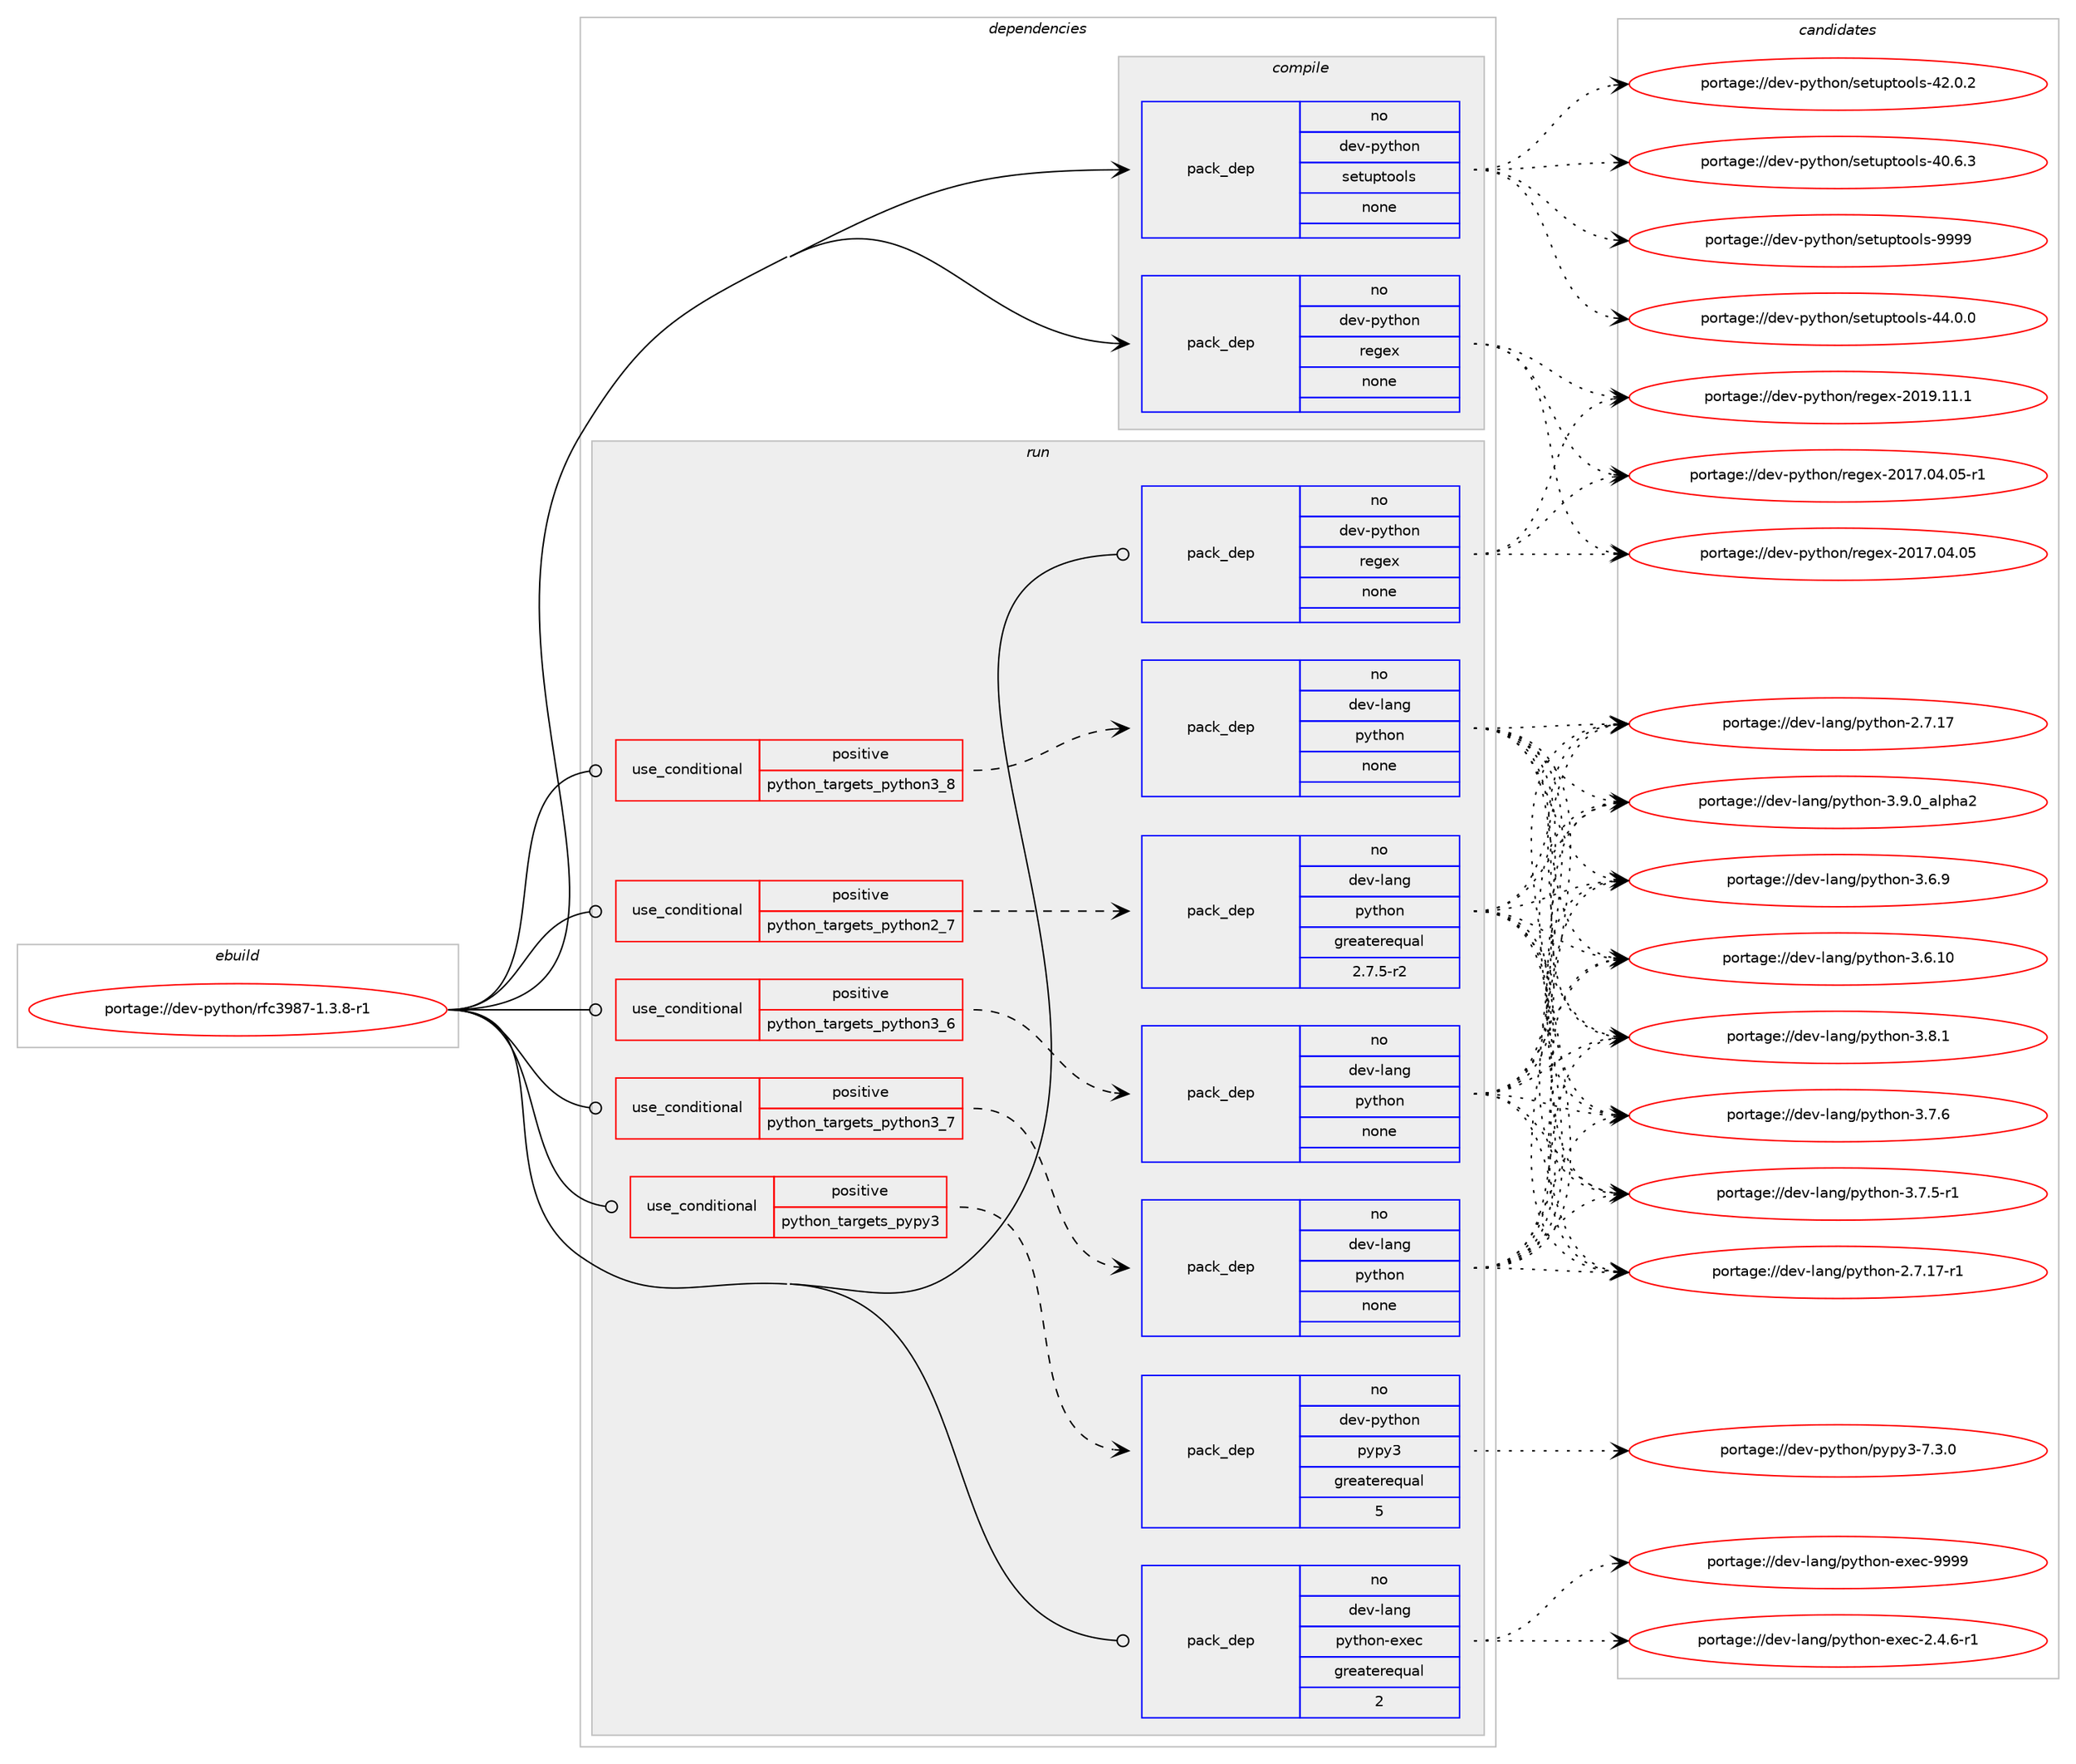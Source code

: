 digraph prolog {

# *************
# Graph options
# *************

newrank=true;
concentrate=true;
compound=true;
graph [rankdir=LR,fontname=Helvetica,fontsize=10,ranksep=1.5];#, ranksep=2.5, nodesep=0.2];
edge  [arrowhead=vee];
node  [fontname=Helvetica,fontsize=10];

# **********
# The ebuild
# **********

subgraph cluster_leftcol {
color=gray;
label=<<i>ebuild</i>>;
id [label="portage://dev-python/rfc3987-1.3.8-r1", color=red, width=4, href="../dev-python/rfc3987-1.3.8-r1.svg"];
}

# ****************
# The dependencies
# ****************

subgraph cluster_midcol {
color=gray;
label=<<i>dependencies</i>>;
subgraph cluster_compile {
fillcolor="#eeeeee";
style=filled;
label=<<i>compile</i>>;
subgraph pack316210 {
dependency427665 [label=<<TABLE BORDER="0" CELLBORDER="1" CELLSPACING="0" CELLPADDING="4" WIDTH="220"><TR><TD ROWSPAN="6" CELLPADDING="30">pack_dep</TD></TR><TR><TD WIDTH="110">no</TD></TR><TR><TD>dev-python</TD></TR><TR><TD>regex</TD></TR><TR><TD>none</TD></TR><TR><TD></TD></TR></TABLE>>, shape=none, color=blue];
}
id:e -> dependency427665:w [weight=20,style="solid",arrowhead="vee"];
subgraph pack316211 {
dependency427666 [label=<<TABLE BORDER="0" CELLBORDER="1" CELLSPACING="0" CELLPADDING="4" WIDTH="220"><TR><TD ROWSPAN="6" CELLPADDING="30">pack_dep</TD></TR><TR><TD WIDTH="110">no</TD></TR><TR><TD>dev-python</TD></TR><TR><TD>setuptools</TD></TR><TR><TD>none</TD></TR><TR><TD></TD></TR></TABLE>>, shape=none, color=blue];
}
id:e -> dependency427666:w [weight=20,style="solid",arrowhead="vee"];
}
subgraph cluster_compileandrun {
fillcolor="#eeeeee";
style=filled;
label=<<i>compile and run</i>>;
}
subgraph cluster_run {
fillcolor="#eeeeee";
style=filled;
label=<<i>run</i>>;
subgraph cond106557 {
dependency427667 [label=<<TABLE BORDER="0" CELLBORDER="1" CELLSPACING="0" CELLPADDING="4"><TR><TD ROWSPAN="3" CELLPADDING="10">use_conditional</TD></TR><TR><TD>positive</TD></TR><TR><TD>python_targets_pypy3</TD></TR></TABLE>>, shape=none, color=red];
subgraph pack316212 {
dependency427668 [label=<<TABLE BORDER="0" CELLBORDER="1" CELLSPACING="0" CELLPADDING="4" WIDTH="220"><TR><TD ROWSPAN="6" CELLPADDING="30">pack_dep</TD></TR><TR><TD WIDTH="110">no</TD></TR><TR><TD>dev-python</TD></TR><TR><TD>pypy3</TD></TR><TR><TD>greaterequal</TD></TR><TR><TD>5</TD></TR></TABLE>>, shape=none, color=blue];
}
dependency427667:e -> dependency427668:w [weight=20,style="dashed",arrowhead="vee"];
}
id:e -> dependency427667:w [weight=20,style="solid",arrowhead="odot"];
subgraph cond106558 {
dependency427669 [label=<<TABLE BORDER="0" CELLBORDER="1" CELLSPACING="0" CELLPADDING="4"><TR><TD ROWSPAN="3" CELLPADDING="10">use_conditional</TD></TR><TR><TD>positive</TD></TR><TR><TD>python_targets_python2_7</TD></TR></TABLE>>, shape=none, color=red];
subgraph pack316213 {
dependency427670 [label=<<TABLE BORDER="0" CELLBORDER="1" CELLSPACING="0" CELLPADDING="4" WIDTH="220"><TR><TD ROWSPAN="6" CELLPADDING="30">pack_dep</TD></TR><TR><TD WIDTH="110">no</TD></TR><TR><TD>dev-lang</TD></TR><TR><TD>python</TD></TR><TR><TD>greaterequal</TD></TR><TR><TD>2.7.5-r2</TD></TR></TABLE>>, shape=none, color=blue];
}
dependency427669:e -> dependency427670:w [weight=20,style="dashed",arrowhead="vee"];
}
id:e -> dependency427669:w [weight=20,style="solid",arrowhead="odot"];
subgraph cond106559 {
dependency427671 [label=<<TABLE BORDER="0" CELLBORDER="1" CELLSPACING="0" CELLPADDING="4"><TR><TD ROWSPAN="3" CELLPADDING="10">use_conditional</TD></TR><TR><TD>positive</TD></TR><TR><TD>python_targets_python3_6</TD></TR></TABLE>>, shape=none, color=red];
subgraph pack316214 {
dependency427672 [label=<<TABLE BORDER="0" CELLBORDER="1" CELLSPACING="0" CELLPADDING="4" WIDTH="220"><TR><TD ROWSPAN="6" CELLPADDING="30">pack_dep</TD></TR><TR><TD WIDTH="110">no</TD></TR><TR><TD>dev-lang</TD></TR><TR><TD>python</TD></TR><TR><TD>none</TD></TR><TR><TD></TD></TR></TABLE>>, shape=none, color=blue];
}
dependency427671:e -> dependency427672:w [weight=20,style="dashed",arrowhead="vee"];
}
id:e -> dependency427671:w [weight=20,style="solid",arrowhead="odot"];
subgraph cond106560 {
dependency427673 [label=<<TABLE BORDER="0" CELLBORDER="1" CELLSPACING="0" CELLPADDING="4"><TR><TD ROWSPAN="3" CELLPADDING="10">use_conditional</TD></TR><TR><TD>positive</TD></TR><TR><TD>python_targets_python3_7</TD></TR></TABLE>>, shape=none, color=red];
subgraph pack316215 {
dependency427674 [label=<<TABLE BORDER="0" CELLBORDER="1" CELLSPACING="0" CELLPADDING="4" WIDTH="220"><TR><TD ROWSPAN="6" CELLPADDING="30">pack_dep</TD></TR><TR><TD WIDTH="110">no</TD></TR><TR><TD>dev-lang</TD></TR><TR><TD>python</TD></TR><TR><TD>none</TD></TR><TR><TD></TD></TR></TABLE>>, shape=none, color=blue];
}
dependency427673:e -> dependency427674:w [weight=20,style="dashed",arrowhead="vee"];
}
id:e -> dependency427673:w [weight=20,style="solid",arrowhead="odot"];
subgraph cond106561 {
dependency427675 [label=<<TABLE BORDER="0" CELLBORDER="1" CELLSPACING="0" CELLPADDING="4"><TR><TD ROWSPAN="3" CELLPADDING="10">use_conditional</TD></TR><TR><TD>positive</TD></TR><TR><TD>python_targets_python3_8</TD></TR></TABLE>>, shape=none, color=red];
subgraph pack316216 {
dependency427676 [label=<<TABLE BORDER="0" CELLBORDER="1" CELLSPACING="0" CELLPADDING="4" WIDTH="220"><TR><TD ROWSPAN="6" CELLPADDING="30">pack_dep</TD></TR><TR><TD WIDTH="110">no</TD></TR><TR><TD>dev-lang</TD></TR><TR><TD>python</TD></TR><TR><TD>none</TD></TR><TR><TD></TD></TR></TABLE>>, shape=none, color=blue];
}
dependency427675:e -> dependency427676:w [weight=20,style="dashed",arrowhead="vee"];
}
id:e -> dependency427675:w [weight=20,style="solid",arrowhead="odot"];
subgraph pack316217 {
dependency427677 [label=<<TABLE BORDER="0" CELLBORDER="1" CELLSPACING="0" CELLPADDING="4" WIDTH="220"><TR><TD ROWSPAN="6" CELLPADDING="30">pack_dep</TD></TR><TR><TD WIDTH="110">no</TD></TR><TR><TD>dev-lang</TD></TR><TR><TD>python-exec</TD></TR><TR><TD>greaterequal</TD></TR><TR><TD>2</TD></TR></TABLE>>, shape=none, color=blue];
}
id:e -> dependency427677:w [weight=20,style="solid",arrowhead="odot"];
subgraph pack316218 {
dependency427678 [label=<<TABLE BORDER="0" CELLBORDER="1" CELLSPACING="0" CELLPADDING="4" WIDTH="220"><TR><TD ROWSPAN="6" CELLPADDING="30">pack_dep</TD></TR><TR><TD WIDTH="110">no</TD></TR><TR><TD>dev-python</TD></TR><TR><TD>regex</TD></TR><TR><TD>none</TD></TR><TR><TD></TD></TR></TABLE>>, shape=none, color=blue];
}
id:e -> dependency427678:w [weight=20,style="solid",arrowhead="odot"];
}
}

# **************
# The candidates
# **************

subgraph cluster_choices {
rank=same;
color=gray;
label=<<i>candidates</i>>;

subgraph choice316210 {
color=black;
nodesep=1;
choice100101118451121211161041111104711410110310112045504849574649494649 [label="portage://dev-python/regex-2019.11.1", color=red, width=4,href="../dev-python/regex-2019.11.1.svg"];
choice100101118451121211161041111104711410110310112045504849554648524648534511449 [label="portage://dev-python/regex-2017.04.05-r1", color=red, width=4,href="../dev-python/regex-2017.04.05-r1.svg"];
choice10010111845112121116104111110471141011031011204550484955464852464853 [label="portage://dev-python/regex-2017.04.05", color=red, width=4,href="../dev-python/regex-2017.04.05.svg"];
dependency427665:e -> choice100101118451121211161041111104711410110310112045504849574649494649:w [style=dotted,weight="100"];
dependency427665:e -> choice100101118451121211161041111104711410110310112045504849554648524648534511449:w [style=dotted,weight="100"];
dependency427665:e -> choice10010111845112121116104111110471141011031011204550484955464852464853:w [style=dotted,weight="100"];
}
subgraph choice316211 {
color=black;
nodesep=1;
choice10010111845112121116104111110471151011161171121161111111081154557575757 [label="portage://dev-python/setuptools-9999", color=red, width=4,href="../dev-python/setuptools-9999.svg"];
choice100101118451121211161041111104711510111611711211611111110811545525246484648 [label="portage://dev-python/setuptools-44.0.0", color=red, width=4,href="../dev-python/setuptools-44.0.0.svg"];
choice100101118451121211161041111104711510111611711211611111110811545525046484650 [label="portage://dev-python/setuptools-42.0.2", color=red, width=4,href="../dev-python/setuptools-42.0.2.svg"];
choice100101118451121211161041111104711510111611711211611111110811545524846544651 [label="portage://dev-python/setuptools-40.6.3", color=red, width=4,href="../dev-python/setuptools-40.6.3.svg"];
dependency427666:e -> choice10010111845112121116104111110471151011161171121161111111081154557575757:w [style=dotted,weight="100"];
dependency427666:e -> choice100101118451121211161041111104711510111611711211611111110811545525246484648:w [style=dotted,weight="100"];
dependency427666:e -> choice100101118451121211161041111104711510111611711211611111110811545525046484650:w [style=dotted,weight="100"];
dependency427666:e -> choice100101118451121211161041111104711510111611711211611111110811545524846544651:w [style=dotted,weight="100"];
}
subgraph choice316212 {
color=black;
nodesep=1;
choice100101118451121211161041111104711212111212151455546514648 [label="portage://dev-python/pypy3-7.3.0", color=red, width=4,href="../dev-python/pypy3-7.3.0.svg"];
dependency427668:e -> choice100101118451121211161041111104711212111212151455546514648:w [style=dotted,weight="100"];
}
subgraph choice316213 {
color=black;
nodesep=1;
choice10010111845108971101034711212111610411111045514657464895971081121049750 [label="portage://dev-lang/python-3.9.0_alpha2", color=red, width=4,href="../dev-lang/python-3.9.0_alpha2.svg"];
choice100101118451089711010347112121116104111110455146564649 [label="portage://dev-lang/python-3.8.1", color=red, width=4,href="../dev-lang/python-3.8.1.svg"];
choice100101118451089711010347112121116104111110455146554654 [label="portage://dev-lang/python-3.7.6", color=red, width=4,href="../dev-lang/python-3.7.6.svg"];
choice1001011184510897110103471121211161041111104551465546534511449 [label="portage://dev-lang/python-3.7.5-r1", color=red, width=4,href="../dev-lang/python-3.7.5-r1.svg"];
choice100101118451089711010347112121116104111110455146544657 [label="portage://dev-lang/python-3.6.9", color=red, width=4,href="../dev-lang/python-3.6.9.svg"];
choice10010111845108971101034711212111610411111045514654464948 [label="portage://dev-lang/python-3.6.10", color=red, width=4,href="../dev-lang/python-3.6.10.svg"];
choice100101118451089711010347112121116104111110455046554649554511449 [label="portage://dev-lang/python-2.7.17-r1", color=red, width=4,href="../dev-lang/python-2.7.17-r1.svg"];
choice10010111845108971101034711212111610411111045504655464955 [label="portage://dev-lang/python-2.7.17", color=red, width=4,href="../dev-lang/python-2.7.17.svg"];
dependency427670:e -> choice10010111845108971101034711212111610411111045514657464895971081121049750:w [style=dotted,weight="100"];
dependency427670:e -> choice100101118451089711010347112121116104111110455146564649:w [style=dotted,weight="100"];
dependency427670:e -> choice100101118451089711010347112121116104111110455146554654:w [style=dotted,weight="100"];
dependency427670:e -> choice1001011184510897110103471121211161041111104551465546534511449:w [style=dotted,weight="100"];
dependency427670:e -> choice100101118451089711010347112121116104111110455146544657:w [style=dotted,weight="100"];
dependency427670:e -> choice10010111845108971101034711212111610411111045514654464948:w [style=dotted,weight="100"];
dependency427670:e -> choice100101118451089711010347112121116104111110455046554649554511449:w [style=dotted,weight="100"];
dependency427670:e -> choice10010111845108971101034711212111610411111045504655464955:w [style=dotted,weight="100"];
}
subgraph choice316214 {
color=black;
nodesep=1;
choice10010111845108971101034711212111610411111045514657464895971081121049750 [label="portage://dev-lang/python-3.9.0_alpha2", color=red, width=4,href="../dev-lang/python-3.9.0_alpha2.svg"];
choice100101118451089711010347112121116104111110455146564649 [label="portage://dev-lang/python-3.8.1", color=red, width=4,href="../dev-lang/python-3.8.1.svg"];
choice100101118451089711010347112121116104111110455146554654 [label="portage://dev-lang/python-3.7.6", color=red, width=4,href="../dev-lang/python-3.7.6.svg"];
choice1001011184510897110103471121211161041111104551465546534511449 [label="portage://dev-lang/python-3.7.5-r1", color=red, width=4,href="../dev-lang/python-3.7.5-r1.svg"];
choice100101118451089711010347112121116104111110455146544657 [label="portage://dev-lang/python-3.6.9", color=red, width=4,href="../dev-lang/python-3.6.9.svg"];
choice10010111845108971101034711212111610411111045514654464948 [label="portage://dev-lang/python-3.6.10", color=red, width=4,href="../dev-lang/python-3.6.10.svg"];
choice100101118451089711010347112121116104111110455046554649554511449 [label="portage://dev-lang/python-2.7.17-r1", color=red, width=4,href="../dev-lang/python-2.7.17-r1.svg"];
choice10010111845108971101034711212111610411111045504655464955 [label="portage://dev-lang/python-2.7.17", color=red, width=4,href="../dev-lang/python-2.7.17.svg"];
dependency427672:e -> choice10010111845108971101034711212111610411111045514657464895971081121049750:w [style=dotted,weight="100"];
dependency427672:e -> choice100101118451089711010347112121116104111110455146564649:w [style=dotted,weight="100"];
dependency427672:e -> choice100101118451089711010347112121116104111110455146554654:w [style=dotted,weight="100"];
dependency427672:e -> choice1001011184510897110103471121211161041111104551465546534511449:w [style=dotted,weight="100"];
dependency427672:e -> choice100101118451089711010347112121116104111110455146544657:w [style=dotted,weight="100"];
dependency427672:e -> choice10010111845108971101034711212111610411111045514654464948:w [style=dotted,weight="100"];
dependency427672:e -> choice100101118451089711010347112121116104111110455046554649554511449:w [style=dotted,weight="100"];
dependency427672:e -> choice10010111845108971101034711212111610411111045504655464955:w [style=dotted,weight="100"];
}
subgraph choice316215 {
color=black;
nodesep=1;
choice10010111845108971101034711212111610411111045514657464895971081121049750 [label="portage://dev-lang/python-3.9.0_alpha2", color=red, width=4,href="../dev-lang/python-3.9.0_alpha2.svg"];
choice100101118451089711010347112121116104111110455146564649 [label="portage://dev-lang/python-3.8.1", color=red, width=4,href="../dev-lang/python-3.8.1.svg"];
choice100101118451089711010347112121116104111110455146554654 [label="portage://dev-lang/python-3.7.6", color=red, width=4,href="../dev-lang/python-3.7.6.svg"];
choice1001011184510897110103471121211161041111104551465546534511449 [label="portage://dev-lang/python-3.7.5-r1", color=red, width=4,href="../dev-lang/python-3.7.5-r1.svg"];
choice100101118451089711010347112121116104111110455146544657 [label="portage://dev-lang/python-3.6.9", color=red, width=4,href="../dev-lang/python-3.6.9.svg"];
choice10010111845108971101034711212111610411111045514654464948 [label="portage://dev-lang/python-3.6.10", color=red, width=4,href="../dev-lang/python-3.6.10.svg"];
choice100101118451089711010347112121116104111110455046554649554511449 [label="portage://dev-lang/python-2.7.17-r1", color=red, width=4,href="../dev-lang/python-2.7.17-r1.svg"];
choice10010111845108971101034711212111610411111045504655464955 [label="portage://dev-lang/python-2.7.17", color=red, width=4,href="../dev-lang/python-2.7.17.svg"];
dependency427674:e -> choice10010111845108971101034711212111610411111045514657464895971081121049750:w [style=dotted,weight="100"];
dependency427674:e -> choice100101118451089711010347112121116104111110455146564649:w [style=dotted,weight="100"];
dependency427674:e -> choice100101118451089711010347112121116104111110455146554654:w [style=dotted,weight="100"];
dependency427674:e -> choice1001011184510897110103471121211161041111104551465546534511449:w [style=dotted,weight="100"];
dependency427674:e -> choice100101118451089711010347112121116104111110455146544657:w [style=dotted,weight="100"];
dependency427674:e -> choice10010111845108971101034711212111610411111045514654464948:w [style=dotted,weight="100"];
dependency427674:e -> choice100101118451089711010347112121116104111110455046554649554511449:w [style=dotted,weight="100"];
dependency427674:e -> choice10010111845108971101034711212111610411111045504655464955:w [style=dotted,weight="100"];
}
subgraph choice316216 {
color=black;
nodesep=1;
choice10010111845108971101034711212111610411111045514657464895971081121049750 [label="portage://dev-lang/python-3.9.0_alpha2", color=red, width=4,href="../dev-lang/python-3.9.0_alpha2.svg"];
choice100101118451089711010347112121116104111110455146564649 [label="portage://dev-lang/python-3.8.1", color=red, width=4,href="../dev-lang/python-3.8.1.svg"];
choice100101118451089711010347112121116104111110455146554654 [label="portage://dev-lang/python-3.7.6", color=red, width=4,href="../dev-lang/python-3.7.6.svg"];
choice1001011184510897110103471121211161041111104551465546534511449 [label="portage://dev-lang/python-3.7.5-r1", color=red, width=4,href="../dev-lang/python-3.7.5-r1.svg"];
choice100101118451089711010347112121116104111110455146544657 [label="portage://dev-lang/python-3.6.9", color=red, width=4,href="../dev-lang/python-3.6.9.svg"];
choice10010111845108971101034711212111610411111045514654464948 [label="portage://dev-lang/python-3.6.10", color=red, width=4,href="../dev-lang/python-3.6.10.svg"];
choice100101118451089711010347112121116104111110455046554649554511449 [label="portage://dev-lang/python-2.7.17-r1", color=red, width=4,href="../dev-lang/python-2.7.17-r1.svg"];
choice10010111845108971101034711212111610411111045504655464955 [label="portage://dev-lang/python-2.7.17", color=red, width=4,href="../dev-lang/python-2.7.17.svg"];
dependency427676:e -> choice10010111845108971101034711212111610411111045514657464895971081121049750:w [style=dotted,weight="100"];
dependency427676:e -> choice100101118451089711010347112121116104111110455146564649:w [style=dotted,weight="100"];
dependency427676:e -> choice100101118451089711010347112121116104111110455146554654:w [style=dotted,weight="100"];
dependency427676:e -> choice1001011184510897110103471121211161041111104551465546534511449:w [style=dotted,weight="100"];
dependency427676:e -> choice100101118451089711010347112121116104111110455146544657:w [style=dotted,weight="100"];
dependency427676:e -> choice10010111845108971101034711212111610411111045514654464948:w [style=dotted,weight="100"];
dependency427676:e -> choice100101118451089711010347112121116104111110455046554649554511449:w [style=dotted,weight="100"];
dependency427676:e -> choice10010111845108971101034711212111610411111045504655464955:w [style=dotted,weight="100"];
}
subgraph choice316217 {
color=black;
nodesep=1;
choice10010111845108971101034711212111610411111045101120101994557575757 [label="portage://dev-lang/python-exec-9999", color=red, width=4,href="../dev-lang/python-exec-9999.svg"];
choice10010111845108971101034711212111610411111045101120101994550465246544511449 [label="portage://dev-lang/python-exec-2.4.6-r1", color=red, width=4,href="../dev-lang/python-exec-2.4.6-r1.svg"];
dependency427677:e -> choice10010111845108971101034711212111610411111045101120101994557575757:w [style=dotted,weight="100"];
dependency427677:e -> choice10010111845108971101034711212111610411111045101120101994550465246544511449:w [style=dotted,weight="100"];
}
subgraph choice316218 {
color=black;
nodesep=1;
choice100101118451121211161041111104711410110310112045504849574649494649 [label="portage://dev-python/regex-2019.11.1", color=red, width=4,href="../dev-python/regex-2019.11.1.svg"];
choice100101118451121211161041111104711410110310112045504849554648524648534511449 [label="portage://dev-python/regex-2017.04.05-r1", color=red, width=4,href="../dev-python/regex-2017.04.05-r1.svg"];
choice10010111845112121116104111110471141011031011204550484955464852464853 [label="portage://dev-python/regex-2017.04.05", color=red, width=4,href="../dev-python/regex-2017.04.05.svg"];
dependency427678:e -> choice100101118451121211161041111104711410110310112045504849574649494649:w [style=dotted,weight="100"];
dependency427678:e -> choice100101118451121211161041111104711410110310112045504849554648524648534511449:w [style=dotted,weight="100"];
dependency427678:e -> choice10010111845112121116104111110471141011031011204550484955464852464853:w [style=dotted,weight="100"];
}
}

}
